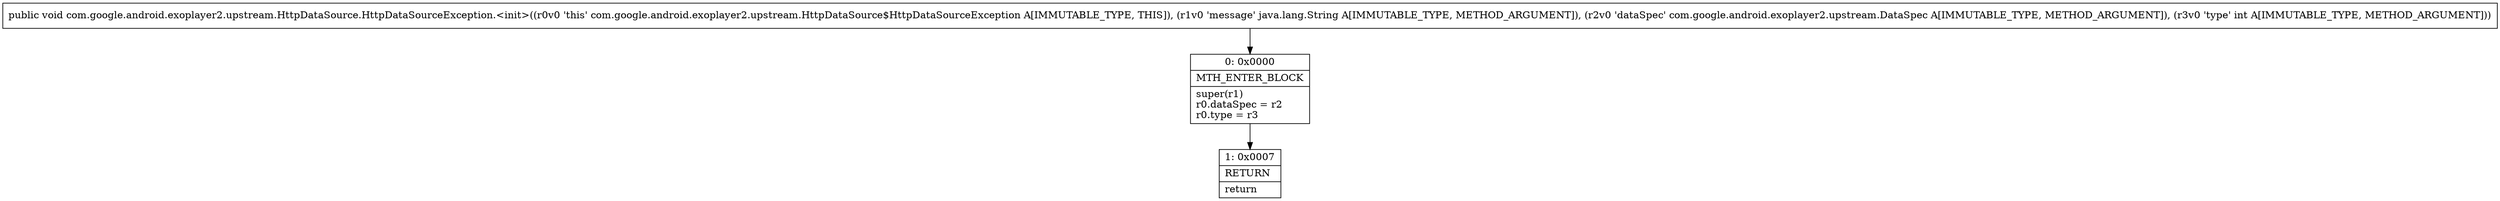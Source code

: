 digraph "CFG forcom.google.android.exoplayer2.upstream.HttpDataSource.HttpDataSourceException.\<init\>(Ljava\/lang\/String;Lcom\/google\/android\/exoplayer2\/upstream\/DataSpec;I)V" {
Node_0 [shape=record,label="{0\:\ 0x0000|MTH_ENTER_BLOCK\l|super(r1)\lr0.dataSpec = r2\lr0.type = r3\l}"];
Node_1 [shape=record,label="{1\:\ 0x0007|RETURN\l|return\l}"];
MethodNode[shape=record,label="{public void com.google.android.exoplayer2.upstream.HttpDataSource.HttpDataSourceException.\<init\>((r0v0 'this' com.google.android.exoplayer2.upstream.HttpDataSource$HttpDataSourceException A[IMMUTABLE_TYPE, THIS]), (r1v0 'message' java.lang.String A[IMMUTABLE_TYPE, METHOD_ARGUMENT]), (r2v0 'dataSpec' com.google.android.exoplayer2.upstream.DataSpec A[IMMUTABLE_TYPE, METHOD_ARGUMENT]), (r3v0 'type' int A[IMMUTABLE_TYPE, METHOD_ARGUMENT])) }"];
MethodNode -> Node_0;
Node_0 -> Node_1;
}

